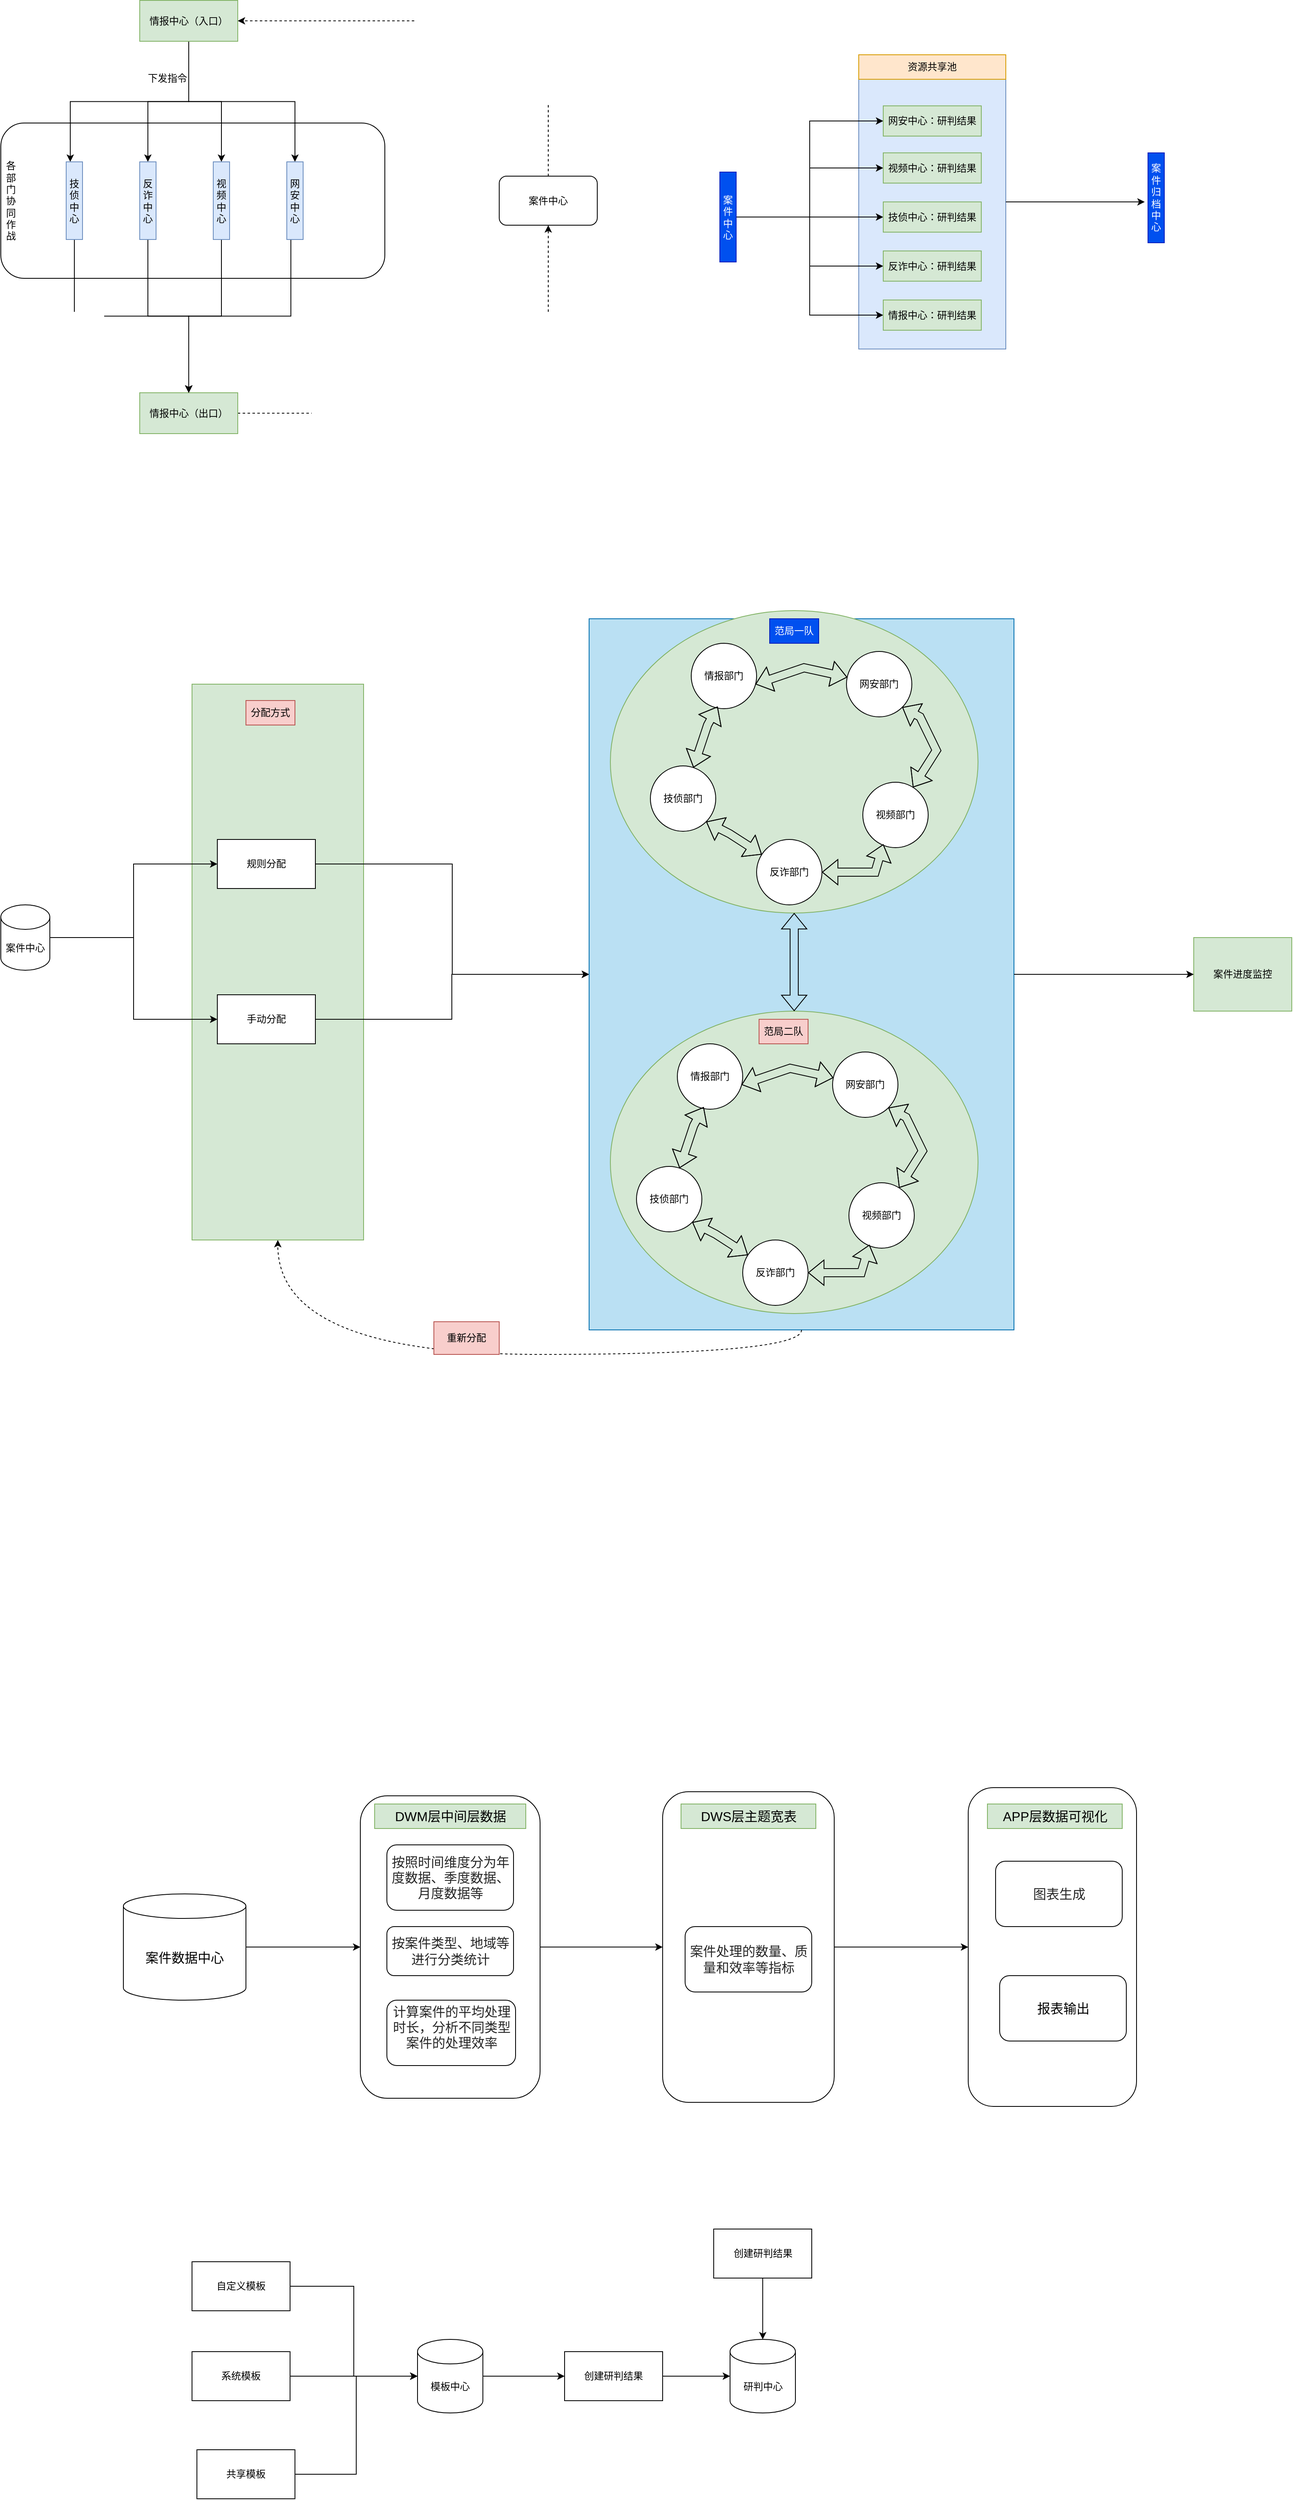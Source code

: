 <mxfile version="24.7.10">
  <diagram name="第 1 页" id="JnWYHwMbW09woVLGBv2Q">
    <mxGraphModel dx="2377" dy="1305" grid="1" gridSize="10" guides="1" tooltips="1" connect="1" arrows="1" fold="1" page="1" pageScale="1" pageWidth="827" pageHeight="1169" math="0" shadow="0">
      <root>
        <mxCell id="0" />
        <mxCell id="1" parent="0" />
        <mxCell id="lRYRJw88asEZBX9twJ6J-89" value="" style="rounded=0;whiteSpace=wrap;html=1;fillColor=#d5e8d4;strokeColor=#82b366;" parent="1" vertex="1">
          <mxGeometry x="484" y="1130" width="210" height="680" as="geometry" />
        </mxCell>
        <mxCell id="lRYRJw88asEZBX9twJ6J-29" value="" style="rounded=0;whiteSpace=wrap;html=1;fillColor=#dae8fc;strokeColor=#6c8ebf;" parent="1" vertex="1">
          <mxGeometry x="1300" y="360" width="180" height="360" as="geometry" />
        </mxCell>
        <mxCell id="lRYRJw88asEZBX9twJ6J-2" value="" style="rounded=1;whiteSpace=wrap;html=1;" parent="1" vertex="1">
          <mxGeometry x="250" y="443.5" width="470" height="190" as="geometry" />
        </mxCell>
        <mxCell id="lRYRJw88asEZBX9twJ6J-16" style="edgeStyle=orthogonalEdgeStyle;rounded=0;orthogonalLoop=1;jettySize=auto;html=1;exitX=0.5;exitY=1;exitDx=0;exitDy=0;entryX=0.25;entryY=0;entryDx=0;entryDy=0;" parent="1" source="lRYRJw88asEZBX9twJ6J-1" target="lRYRJw88asEZBX9twJ6J-4" edge="1">
          <mxGeometry relative="1" as="geometry" />
        </mxCell>
        <mxCell id="lRYRJw88asEZBX9twJ6J-17" style="edgeStyle=orthogonalEdgeStyle;rounded=0;orthogonalLoop=1;jettySize=auto;html=1;exitX=0.5;exitY=1;exitDx=0;exitDy=0;entryX=0.5;entryY=0;entryDx=0;entryDy=0;" parent="1" source="lRYRJw88asEZBX9twJ6J-1" target="lRYRJw88asEZBX9twJ6J-5" edge="1">
          <mxGeometry relative="1" as="geometry" />
        </mxCell>
        <mxCell id="lRYRJw88asEZBX9twJ6J-18" style="edgeStyle=orthogonalEdgeStyle;rounded=0;orthogonalLoop=1;jettySize=auto;html=1;exitX=0.5;exitY=1;exitDx=0;exitDy=0;entryX=0.5;entryY=0;entryDx=0;entryDy=0;" parent="1" source="lRYRJw88asEZBX9twJ6J-1" target="lRYRJw88asEZBX9twJ6J-6" edge="1">
          <mxGeometry relative="1" as="geometry" />
        </mxCell>
        <mxCell id="lRYRJw88asEZBX9twJ6J-19" style="edgeStyle=orthogonalEdgeStyle;rounded=0;orthogonalLoop=1;jettySize=auto;html=1;exitX=0.5;exitY=1;exitDx=0;exitDy=0;entryX=0.5;entryY=0;entryDx=0;entryDy=0;" parent="1" source="lRYRJw88asEZBX9twJ6J-1" target="lRYRJw88asEZBX9twJ6J-7" edge="1">
          <mxGeometry relative="1" as="geometry" />
        </mxCell>
        <mxCell id="lRYRJw88asEZBX9twJ6J-1" value="情报中心（入口）" style="rounded=0;whiteSpace=wrap;html=1;fillColor=#d5e8d4;strokeColor=#82b366;" parent="1" vertex="1">
          <mxGeometry x="420" y="293.5" width="120" height="50" as="geometry" />
        </mxCell>
        <mxCell id="lRYRJw88asEZBX9twJ6J-15" style="edgeStyle=orthogonalEdgeStyle;rounded=0;orthogonalLoop=1;jettySize=auto;html=1;exitX=1;exitY=0.5;exitDx=0;exitDy=0;entryX=0.5;entryY=1;entryDx=0;entryDy=0;dashed=1;" parent="1" source="lRYRJw88asEZBX9twJ6J-3" target="lRYRJw88asEZBX9twJ6J-10" edge="1">
          <mxGeometry relative="1" as="geometry" />
        </mxCell>
        <mxCell id="lRYRJw88asEZBX9twJ6J-3" value="情报中心（出口）" style="rounded=0;whiteSpace=wrap;html=1;fillColor=#d5e8d4;strokeColor=#82b366;" parent="1" vertex="1">
          <mxGeometry x="420" y="773.5" width="120" height="50" as="geometry" />
        </mxCell>
        <mxCell id="lRYRJw88asEZBX9twJ6J-21" style="edgeStyle=orthogonalEdgeStyle;rounded=0;orthogonalLoop=1;jettySize=auto;html=1;exitX=0.5;exitY=1;exitDx=0;exitDy=0;" parent="1" source="lRYRJw88asEZBX9twJ6J-4" target="lRYRJw88asEZBX9twJ6J-3" edge="1">
          <mxGeometry relative="1" as="geometry">
            <mxPoint x="470" y="753.5" as="targetPoint" />
          </mxGeometry>
        </mxCell>
        <mxCell id="lRYRJw88asEZBX9twJ6J-4" value="技侦中心" style="rounded=0;whiteSpace=wrap;html=1;fillColor=#dae8fc;strokeColor=#6c8ebf;" parent="1" vertex="1">
          <mxGeometry x="330" y="491" width="20" height="95" as="geometry" />
        </mxCell>
        <mxCell id="lRYRJw88asEZBX9twJ6J-22" style="edgeStyle=orthogonalEdgeStyle;rounded=0;orthogonalLoop=1;jettySize=auto;html=1;exitX=0.5;exitY=1;exitDx=0;exitDy=0;entryX=0.5;entryY=0;entryDx=0;entryDy=0;" parent="1" source="lRYRJw88asEZBX9twJ6J-5" target="lRYRJw88asEZBX9twJ6J-3" edge="1">
          <mxGeometry relative="1" as="geometry" />
        </mxCell>
        <mxCell id="lRYRJw88asEZBX9twJ6J-5" value="反诈中心" style="rounded=0;whiteSpace=wrap;html=1;fillColor=#dae8fc;strokeColor=#6c8ebf;" parent="1" vertex="1">
          <mxGeometry x="420" y="491" width="20" height="95" as="geometry" />
        </mxCell>
        <mxCell id="lRYRJw88asEZBX9twJ6J-23" style="edgeStyle=orthogonalEdgeStyle;rounded=0;orthogonalLoop=1;jettySize=auto;html=1;exitX=0.5;exitY=1;exitDx=0;exitDy=0;" parent="1" source="lRYRJw88asEZBX9twJ6J-6" target="lRYRJw88asEZBX9twJ6J-3" edge="1">
          <mxGeometry relative="1" as="geometry" />
        </mxCell>
        <mxCell id="lRYRJw88asEZBX9twJ6J-6" value="视频中心" style="rounded=0;whiteSpace=wrap;html=1;fillColor=#dae8fc;strokeColor=#6c8ebf;" parent="1" vertex="1">
          <mxGeometry x="510" y="491" width="20" height="95" as="geometry" />
        </mxCell>
        <mxCell id="lRYRJw88asEZBX9twJ6J-25" style="edgeStyle=orthogonalEdgeStyle;rounded=0;orthogonalLoop=1;jettySize=auto;html=1;exitX=0.25;exitY=1;exitDx=0;exitDy=0;" parent="1" source="lRYRJw88asEZBX9twJ6J-7" target="lRYRJw88asEZBX9twJ6J-3" edge="1">
          <mxGeometry relative="1" as="geometry" />
        </mxCell>
        <mxCell id="lRYRJw88asEZBX9twJ6J-7" value="网安中心" style="rounded=0;whiteSpace=wrap;html=1;fillColor=#dae8fc;strokeColor=#6c8ebf;" parent="1" vertex="1">
          <mxGeometry x="600" y="491" width="20" height="95" as="geometry" />
        </mxCell>
        <mxCell id="lRYRJw88asEZBX9twJ6J-9" value="各部门协同作战" style="text;html=1;align=center;verticalAlign=middle;whiteSpace=wrap;rounded=0;" parent="1" vertex="1">
          <mxGeometry x="260" y="493.5" width="5" height="90" as="geometry" />
        </mxCell>
        <mxCell id="lRYRJw88asEZBX9twJ6J-12" style="edgeStyle=orthogonalEdgeStyle;rounded=0;orthogonalLoop=1;jettySize=auto;html=1;exitX=0.5;exitY=0;exitDx=0;exitDy=0;entryX=1;entryY=0.5;entryDx=0;entryDy=0;dashed=1;" parent="1" source="lRYRJw88asEZBX9twJ6J-10" target="lRYRJw88asEZBX9twJ6J-1" edge="1">
          <mxGeometry relative="1" as="geometry" />
        </mxCell>
        <mxCell id="lRYRJw88asEZBX9twJ6J-10" value="案件中心" style="rounded=1;whiteSpace=wrap;html=1;" parent="1" vertex="1">
          <mxGeometry x="860" y="508.5" width="120" height="60" as="geometry" />
        </mxCell>
        <mxCell id="lRYRJw88asEZBX9twJ6J-20" value="下发指令" style="text;html=1;align=center;verticalAlign=middle;whiteSpace=wrap;rounded=0;" parent="1" vertex="1">
          <mxGeometry x="424" y="373.5" width="60" height="30" as="geometry" />
        </mxCell>
        <mxCell id="lRYRJw88asEZBX9twJ6J-40" style="edgeStyle=orthogonalEdgeStyle;rounded=0;orthogonalLoop=1;jettySize=auto;html=1;exitX=1;exitY=0.5;exitDx=0;exitDy=0;entryX=0;entryY=0.5;entryDx=0;entryDy=0;" parent="1" source="lRYRJw88asEZBX9twJ6J-26" target="lRYRJw88asEZBX9twJ6J-31" edge="1">
          <mxGeometry relative="1" as="geometry" />
        </mxCell>
        <mxCell id="lRYRJw88asEZBX9twJ6J-41" style="edgeStyle=orthogonalEdgeStyle;rounded=0;orthogonalLoop=1;jettySize=auto;html=1;exitX=1;exitY=0.5;exitDx=0;exitDy=0;entryX=0;entryY=0.5;entryDx=0;entryDy=0;" parent="1" source="lRYRJw88asEZBX9twJ6J-26" target="lRYRJw88asEZBX9twJ6J-32" edge="1">
          <mxGeometry relative="1" as="geometry" />
        </mxCell>
        <mxCell id="lRYRJw88asEZBX9twJ6J-42" style="edgeStyle=orthogonalEdgeStyle;rounded=0;orthogonalLoop=1;jettySize=auto;html=1;exitX=1;exitY=0.5;exitDx=0;exitDy=0;entryX=0;entryY=0.5;entryDx=0;entryDy=0;" parent="1" source="lRYRJw88asEZBX9twJ6J-26" target="lRYRJw88asEZBX9twJ6J-33" edge="1">
          <mxGeometry relative="1" as="geometry" />
        </mxCell>
        <mxCell id="lRYRJw88asEZBX9twJ6J-43" style="edgeStyle=orthogonalEdgeStyle;rounded=0;orthogonalLoop=1;jettySize=auto;html=1;exitX=1;exitY=0.5;exitDx=0;exitDy=0;entryX=0;entryY=0.5;entryDx=0;entryDy=0;" parent="1" source="lRYRJw88asEZBX9twJ6J-26" target="lRYRJw88asEZBX9twJ6J-34" edge="1">
          <mxGeometry relative="1" as="geometry" />
        </mxCell>
        <mxCell id="lRYRJw88asEZBX9twJ6J-44" style="edgeStyle=orthogonalEdgeStyle;rounded=0;orthogonalLoop=1;jettySize=auto;html=1;exitX=1;exitY=0.5;exitDx=0;exitDy=0;entryX=0;entryY=0.5;entryDx=0;entryDy=0;" parent="1" source="lRYRJw88asEZBX9twJ6J-26" target="lRYRJw88asEZBX9twJ6J-35" edge="1">
          <mxGeometry relative="1" as="geometry" />
        </mxCell>
        <mxCell id="lRYRJw88asEZBX9twJ6J-26" value="案件中心" style="rounded=0;whiteSpace=wrap;html=1;fillColor=#0050ef;strokeColor=#001DBC;fontColor=#ffffff;" parent="1" vertex="1">
          <mxGeometry x="1130" y="503.5" width="20" height="110" as="geometry" />
        </mxCell>
        <mxCell id="lRYRJw88asEZBX9twJ6J-38" style="edgeStyle=orthogonalEdgeStyle;rounded=0;orthogonalLoop=1;jettySize=auto;html=1;exitX=1;exitY=0.5;exitDx=0;exitDy=0;" parent="1" source="lRYRJw88asEZBX9twJ6J-29" edge="1">
          <mxGeometry relative="1" as="geometry">
            <mxPoint x="1650" y="540" as="targetPoint" />
          </mxGeometry>
        </mxCell>
        <mxCell id="lRYRJw88asEZBX9twJ6J-30" value="资源共享池" style="rounded=0;whiteSpace=wrap;html=1;fillColor=#ffe6cc;strokeColor=#d79b00;" parent="1" vertex="1">
          <mxGeometry x="1300" y="360" width="180" height="30" as="geometry" />
        </mxCell>
        <mxCell id="lRYRJw88asEZBX9twJ6J-31" value="网安中心：研判结果" style="rounded=0;whiteSpace=wrap;html=1;fillColor=#d5e8d4;strokeColor=#82b366;" parent="1" vertex="1">
          <mxGeometry x="1330" y="422.5" width="120" height="37" as="geometry" />
        </mxCell>
        <mxCell id="lRYRJw88asEZBX9twJ6J-32" value="视频中心：研判结果" style="rounded=0;whiteSpace=wrap;html=1;fillColor=#d5e8d4;strokeColor=#82b366;" parent="1" vertex="1">
          <mxGeometry x="1330" y="480" width="120" height="37" as="geometry" />
        </mxCell>
        <mxCell id="lRYRJw88asEZBX9twJ6J-33" value="技侦中心：研判结果" style="rounded=0;whiteSpace=wrap;html=1;fillColor=#d5e8d4;strokeColor=#82b366;" parent="1" vertex="1">
          <mxGeometry x="1330" y="540" width="120" height="37" as="geometry" />
        </mxCell>
        <mxCell id="lRYRJw88asEZBX9twJ6J-34" value="反诈中心：研判结果" style="rounded=0;whiteSpace=wrap;html=1;fillColor=#d5e8d4;strokeColor=#82b366;" parent="1" vertex="1">
          <mxGeometry x="1330" y="600" width="120" height="37" as="geometry" />
        </mxCell>
        <mxCell id="lRYRJw88asEZBX9twJ6J-35" value="情报中心：研判结果" style="rounded=0;whiteSpace=wrap;html=1;fillColor=#d5e8d4;strokeColor=#82b366;" parent="1" vertex="1">
          <mxGeometry x="1330" y="660" width="120" height="37" as="geometry" />
        </mxCell>
        <mxCell id="lRYRJw88asEZBX9twJ6J-37" value="案件&lt;div&gt;归档中心&lt;/div&gt;" style="rounded=0;whiteSpace=wrap;html=1;fillColor=#0050ef;strokeColor=#001DBC;fontColor=#ffffff;" parent="1" vertex="1">
          <mxGeometry x="1654" y="480" width="20" height="110" as="geometry" />
        </mxCell>
        <mxCell id="lRYRJw88asEZBX9twJ6J-48" style="edgeStyle=orthogonalEdgeStyle;rounded=0;orthogonalLoop=1;jettySize=auto;html=1;exitX=1;exitY=0.5;exitDx=0;exitDy=0;exitPerimeter=0;entryX=0;entryY=0.5;entryDx=0;entryDy=0;" parent="1" source="lRYRJw88asEZBX9twJ6J-47" target="lRYRJw88asEZBX9twJ6J-49" edge="1">
          <mxGeometry relative="1" as="geometry">
            <mxPoint x="485" y="1439.895" as="targetPoint" />
          </mxGeometry>
        </mxCell>
        <mxCell id="lRYRJw88asEZBX9twJ6J-51" style="edgeStyle=orthogonalEdgeStyle;rounded=0;orthogonalLoop=1;jettySize=auto;html=1;exitX=1;exitY=0.5;exitDx=0;exitDy=0;exitPerimeter=0;entryX=0;entryY=0.5;entryDx=0;entryDy=0;" parent="1" source="lRYRJw88asEZBX9twJ6J-47" target="lRYRJw88asEZBX9twJ6J-50" edge="1">
          <mxGeometry relative="1" as="geometry" />
        </mxCell>
        <mxCell id="lRYRJw88asEZBX9twJ6J-47" value="案件中心" style="shape=cylinder3;whiteSpace=wrap;html=1;boundedLbl=1;backgroundOutline=1;size=15;" parent="1" vertex="1">
          <mxGeometry x="250" y="1400" width="60" height="80" as="geometry" />
        </mxCell>
        <mxCell id="lRYRJw88asEZBX9twJ6J-87" style="edgeStyle=orthogonalEdgeStyle;rounded=0;orthogonalLoop=1;jettySize=auto;html=1;exitX=1;exitY=0.5;exitDx=0;exitDy=0;" parent="1" source="lRYRJw88asEZBX9twJ6J-49" target="lRYRJw88asEZBX9twJ6J-85" edge="1">
          <mxGeometry relative="1" as="geometry" />
        </mxCell>
        <mxCell id="lRYRJw88asEZBX9twJ6J-49" value="规则分配" style="rounded=0;whiteSpace=wrap;html=1;" parent="1" vertex="1">
          <mxGeometry x="515" y="1320" width="120" height="60" as="geometry" />
        </mxCell>
        <mxCell id="lRYRJw88asEZBX9twJ6J-88" style="edgeStyle=orthogonalEdgeStyle;rounded=0;orthogonalLoop=1;jettySize=auto;html=1;exitX=1;exitY=0.5;exitDx=0;exitDy=0;entryX=0;entryY=0.5;entryDx=0;entryDy=0;" parent="1" source="lRYRJw88asEZBX9twJ6J-50" target="lRYRJw88asEZBX9twJ6J-85" edge="1">
          <mxGeometry relative="1" as="geometry">
            <Array as="points">
              <mxPoint x="802" y="1540" />
              <mxPoint x="802" y="1485" />
            </Array>
          </mxGeometry>
        </mxCell>
        <mxCell id="lRYRJw88asEZBX9twJ6J-50" value="手动分配" style="rounded=0;whiteSpace=wrap;html=1;" parent="1" vertex="1">
          <mxGeometry x="515" y="1510" width="120" height="60" as="geometry" />
        </mxCell>
        <mxCell id="lRYRJw88asEZBX9twJ6J-86" value="" style="group" parent="1" vertex="1" connectable="0">
          <mxGeometry x="970" y="1040" width="520" height="880" as="geometry" />
        </mxCell>
        <mxCell id="lRYRJw88asEZBX9twJ6J-85" value="" style="rounded=0;whiteSpace=wrap;html=1;fillColor=#BAE0F3;fontColor=#ffffff;strokeColor=#006EAF;" parent="lRYRJw88asEZBX9twJ6J-86" vertex="1">
          <mxGeometry y="10" width="520" height="870" as="geometry" />
        </mxCell>
        <mxCell id="lRYRJw88asEZBX9twJ6J-53" value="" style="ellipse;whiteSpace=wrap;html=1;fillColor=#d5e8d4;strokeColor=#82b366;" parent="lRYRJw88asEZBX9twJ6J-86" vertex="1">
          <mxGeometry x="26" width="450" height="370" as="geometry" />
        </mxCell>
        <mxCell id="lRYRJw88asEZBX9twJ6J-54" value="情报部门" style="ellipse;whiteSpace=wrap;html=1;aspect=fixed;" parent="lRYRJw88asEZBX9twJ6J-86" vertex="1">
          <mxGeometry x="125" y="40" width="80" height="80" as="geometry" />
        </mxCell>
        <mxCell id="lRYRJw88asEZBX9twJ6J-55" value="网安部门" style="ellipse;whiteSpace=wrap;html=1;aspect=fixed;" parent="lRYRJw88asEZBX9twJ6J-86" vertex="1">
          <mxGeometry x="315" y="50" width="80" height="80" as="geometry" />
        </mxCell>
        <mxCell id="lRYRJw88asEZBX9twJ6J-56" value="视频部门" style="ellipse;whiteSpace=wrap;html=1;aspect=fixed;" parent="lRYRJw88asEZBX9twJ6J-86" vertex="1">
          <mxGeometry x="335" y="210" width="80" height="80" as="geometry" />
        </mxCell>
        <mxCell id="lRYRJw88asEZBX9twJ6J-57" value="反诈部门" style="ellipse;whiteSpace=wrap;html=1;aspect=fixed;" parent="lRYRJw88asEZBX9twJ6J-86" vertex="1">
          <mxGeometry x="205" y="280" width="80" height="80" as="geometry" />
        </mxCell>
        <mxCell id="lRYRJw88asEZBX9twJ6J-58" value="技侦部门" style="ellipse;whiteSpace=wrap;html=1;aspect=fixed;" parent="lRYRJw88asEZBX9twJ6J-86" vertex="1">
          <mxGeometry x="75" y="190" width="80" height="80" as="geometry" />
        </mxCell>
        <mxCell id="lRYRJw88asEZBX9twJ6J-64" value="" style="shape=flexArrow;endArrow=classic;startArrow=classic;html=1;rounded=0;entryX=0.404;entryY=0.968;entryDx=0;entryDy=0;entryPerimeter=0;" parent="lRYRJw88asEZBX9twJ6J-86" source="lRYRJw88asEZBX9twJ6J-58" target="lRYRJw88asEZBX9twJ6J-54" edge="1">
          <mxGeometry width="100" height="100" relative="1" as="geometry">
            <mxPoint x="45" y="230" as="sourcePoint" />
            <mxPoint x="145" y="130" as="targetPoint" />
            <Array as="points">
              <mxPoint x="145" y="140" />
            </Array>
          </mxGeometry>
        </mxCell>
        <mxCell id="lRYRJw88asEZBX9twJ6J-65" value="" style="shape=flexArrow;endArrow=classic;startArrow=classic;html=1;rounded=0;exitX=0.983;exitY=0.626;exitDx=0;exitDy=0;exitPerimeter=0;" parent="lRYRJw88asEZBX9twJ6J-86" source="lRYRJw88asEZBX9twJ6J-54" target="lRYRJw88asEZBX9twJ6J-55" edge="1">
          <mxGeometry width="100" height="100" relative="1" as="geometry">
            <mxPoint x="246" y="155" as="sourcePoint" />
            <mxPoint x="275" y="80" as="targetPoint" />
            <Array as="points">
              <mxPoint x="263" y="70" />
            </Array>
          </mxGeometry>
        </mxCell>
        <mxCell id="lRYRJw88asEZBX9twJ6J-67" value="" style="shape=flexArrow;endArrow=classic;startArrow=classic;html=1;rounded=0;entryX=1;entryY=1;entryDx=0;entryDy=0;" parent="lRYRJw88asEZBX9twJ6J-86" source="lRYRJw88asEZBX9twJ6J-56" target="lRYRJw88asEZBX9twJ6J-55" edge="1">
          <mxGeometry width="100" height="100" relative="1" as="geometry">
            <mxPoint x="395" y="200" as="sourcePoint" />
            <mxPoint x="415" y="147.5" as="targetPoint" />
            <Array as="points">
              <mxPoint x="425" y="171" />
              <mxPoint x="405" y="130" />
            </Array>
          </mxGeometry>
        </mxCell>
        <mxCell id="lRYRJw88asEZBX9twJ6J-68" value="" style="shape=flexArrow;endArrow=classic;startArrow=classic;html=1;rounded=0;entryX=1;entryY=1;entryDx=0;entryDy=0;" parent="lRYRJw88asEZBX9twJ6J-86" source="lRYRJw88asEZBX9twJ6J-57" target="lRYRJw88asEZBX9twJ6J-58" edge="1">
          <mxGeometry width="100" height="100" relative="1" as="geometry">
            <mxPoint x="155" y="325" as="sourcePoint" />
            <mxPoint x="184" y="250" as="targetPoint" />
            <Array as="points">
              <mxPoint x="172" y="273" />
            </Array>
          </mxGeometry>
        </mxCell>
        <mxCell id="lRYRJw88asEZBX9twJ6J-69" value="" style="shape=flexArrow;endArrow=classic;startArrow=classic;html=1;rounded=0;entryX=1;entryY=0.5;entryDx=0;entryDy=0;exitX=0.314;exitY=0.948;exitDx=0;exitDy=0;exitPerimeter=0;" parent="lRYRJw88asEZBX9twJ6J-86" source="lRYRJw88asEZBX9twJ6J-56" target="lRYRJw88asEZBX9twJ6J-57" edge="1">
          <mxGeometry width="100" height="100" relative="1" as="geometry">
            <mxPoint x="389" y="360" as="sourcePoint" />
            <mxPoint x="321" y="320" as="targetPoint" />
            <Array as="points">
              <mxPoint x="350" y="320" />
            </Array>
          </mxGeometry>
        </mxCell>
        <mxCell id="lRYRJw88asEZBX9twJ6J-70" value="" style="ellipse;whiteSpace=wrap;html=1;fillColor=#d5e8d4;strokeColor=#82b366;" parent="lRYRJw88asEZBX9twJ6J-86" vertex="1">
          <mxGeometry x="26" y="490" width="450" height="370" as="geometry" />
        </mxCell>
        <mxCell id="lRYRJw88asEZBX9twJ6J-71" value="情报部门" style="ellipse;whiteSpace=wrap;html=1;aspect=fixed;" parent="lRYRJw88asEZBX9twJ6J-86" vertex="1">
          <mxGeometry x="108" y="530" width="80" height="80" as="geometry" />
        </mxCell>
        <mxCell id="lRYRJw88asEZBX9twJ6J-72" value="网安部门" style="ellipse;whiteSpace=wrap;html=1;aspect=fixed;" parent="lRYRJw88asEZBX9twJ6J-86" vertex="1">
          <mxGeometry x="298" y="540" width="80" height="80" as="geometry" />
        </mxCell>
        <mxCell id="lRYRJw88asEZBX9twJ6J-73" value="视频部门" style="ellipse;whiteSpace=wrap;html=1;aspect=fixed;" parent="lRYRJw88asEZBX9twJ6J-86" vertex="1">
          <mxGeometry x="318" y="700" width="80" height="80" as="geometry" />
        </mxCell>
        <mxCell id="lRYRJw88asEZBX9twJ6J-74" value="反诈部门" style="ellipse;whiteSpace=wrap;html=1;aspect=fixed;" parent="lRYRJw88asEZBX9twJ6J-86" vertex="1">
          <mxGeometry x="188" y="770" width="80" height="80" as="geometry" />
        </mxCell>
        <mxCell id="lRYRJw88asEZBX9twJ6J-75" value="技侦部门" style="ellipse;whiteSpace=wrap;html=1;aspect=fixed;" parent="lRYRJw88asEZBX9twJ6J-86" vertex="1">
          <mxGeometry x="58" y="680" width="80" height="80" as="geometry" />
        </mxCell>
        <mxCell id="lRYRJw88asEZBX9twJ6J-76" value="" style="shape=flexArrow;endArrow=classic;startArrow=classic;html=1;rounded=0;entryX=0.404;entryY=0.968;entryDx=0;entryDy=0;entryPerimeter=0;" parent="lRYRJw88asEZBX9twJ6J-86" source="lRYRJw88asEZBX9twJ6J-75" target="lRYRJw88asEZBX9twJ6J-71" edge="1">
          <mxGeometry width="100" height="100" relative="1" as="geometry">
            <mxPoint x="28" y="720" as="sourcePoint" />
            <mxPoint x="128" y="620" as="targetPoint" />
            <Array as="points">
              <mxPoint x="128" y="630" />
            </Array>
          </mxGeometry>
        </mxCell>
        <mxCell id="lRYRJw88asEZBX9twJ6J-77" value="" style="shape=flexArrow;endArrow=classic;startArrow=classic;html=1;rounded=0;exitX=0.983;exitY=0.626;exitDx=0;exitDy=0;exitPerimeter=0;" parent="lRYRJw88asEZBX9twJ6J-86" source="lRYRJw88asEZBX9twJ6J-71" target="lRYRJw88asEZBX9twJ6J-72" edge="1">
          <mxGeometry width="100" height="100" relative="1" as="geometry">
            <mxPoint x="229" y="645" as="sourcePoint" />
            <mxPoint x="258" y="570" as="targetPoint" />
            <Array as="points">
              <mxPoint x="246" y="560" />
            </Array>
          </mxGeometry>
        </mxCell>
        <mxCell id="lRYRJw88asEZBX9twJ6J-78" value="" style="shape=flexArrow;endArrow=classic;startArrow=classic;html=1;rounded=0;entryX=1;entryY=1;entryDx=0;entryDy=0;" parent="lRYRJw88asEZBX9twJ6J-86" source="lRYRJw88asEZBX9twJ6J-73" target="lRYRJw88asEZBX9twJ6J-72" edge="1">
          <mxGeometry width="100" height="100" relative="1" as="geometry">
            <mxPoint x="378" y="690" as="sourcePoint" />
            <mxPoint x="398" y="637.5" as="targetPoint" />
            <Array as="points">
              <mxPoint x="408" y="661" />
              <mxPoint x="388" y="620" />
            </Array>
          </mxGeometry>
        </mxCell>
        <mxCell id="lRYRJw88asEZBX9twJ6J-79" value="" style="shape=flexArrow;endArrow=classic;startArrow=classic;html=1;rounded=0;entryX=1;entryY=1;entryDx=0;entryDy=0;" parent="lRYRJw88asEZBX9twJ6J-86" source="lRYRJw88asEZBX9twJ6J-74" target="lRYRJw88asEZBX9twJ6J-75" edge="1">
          <mxGeometry width="100" height="100" relative="1" as="geometry">
            <mxPoint x="138" y="815" as="sourcePoint" />
            <mxPoint x="167" y="740" as="targetPoint" />
            <Array as="points">
              <mxPoint x="155" y="763" />
            </Array>
          </mxGeometry>
        </mxCell>
        <mxCell id="lRYRJw88asEZBX9twJ6J-80" value="" style="shape=flexArrow;endArrow=classic;startArrow=classic;html=1;rounded=0;entryX=1;entryY=0.5;entryDx=0;entryDy=0;exitX=0.314;exitY=0.948;exitDx=0;exitDy=0;exitPerimeter=0;" parent="lRYRJw88asEZBX9twJ6J-86" source="lRYRJw88asEZBX9twJ6J-73" target="lRYRJw88asEZBX9twJ6J-74" edge="1">
          <mxGeometry width="100" height="100" relative="1" as="geometry">
            <mxPoint x="372" y="850" as="sourcePoint" />
            <mxPoint x="304" y="810" as="targetPoint" />
            <Array as="points">
              <mxPoint x="333" y="810" />
            </Array>
          </mxGeometry>
        </mxCell>
        <mxCell id="lRYRJw88asEZBX9twJ6J-81" value="范局二队" style="text;html=1;align=center;verticalAlign=middle;whiteSpace=wrap;rounded=0;fillColor=#f8cecc;strokeColor=#b85450;" parent="lRYRJw88asEZBX9twJ6J-86" vertex="1">
          <mxGeometry x="208" y="500" width="60" height="30" as="geometry" />
        </mxCell>
        <mxCell id="lRYRJw88asEZBX9twJ6J-82" value="范局一队" style="text;html=1;align=center;verticalAlign=middle;whiteSpace=wrap;rounded=0;fillColor=#0050ef;strokeColor=#001DBC;fontColor=#ffffff;" parent="lRYRJw88asEZBX9twJ6J-86" vertex="1">
          <mxGeometry x="221" y="10" width="60" height="30" as="geometry" />
        </mxCell>
        <mxCell id="lRYRJw88asEZBX9twJ6J-83" value="" style="shape=flexArrow;endArrow=classic;startArrow=classic;html=1;rounded=0;entryX=0.5;entryY=1;entryDx=0;entryDy=0;exitX=0.5;exitY=0;exitDx=0;exitDy=0;" parent="lRYRJw88asEZBX9twJ6J-86" source="lRYRJw88asEZBX9twJ6J-70" target="lRYRJw88asEZBX9twJ6J-53" edge="1">
          <mxGeometry width="100" height="100" relative="1" as="geometry">
            <mxPoint x="15" y="520" as="sourcePoint" />
            <mxPoint x="115" y="420" as="targetPoint" />
          </mxGeometry>
        </mxCell>
        <mxCell id="lRYRJw88asEZBX9twJ6J-90" value="分配方式" style="text;html=1;align=center;verticalAlign=middle;whiteSpace=wrap;rounded=0;fillColor=#f8cecc;strokeColor=#b85450;" parent="1" vertex="1">
          <mxGeometry x="550" y="1150" width="60" height="30" as="geometry" />
        </mxCell>
        <mxCell id="lRYRJw88asEZBX9twJ6J-92" style="edgeStyle=orthogonalEdgeStyle;rounded=0;orthogonalLoop=1;jettySize=auto;html=1;exitX=0.5;exitY=1;exitDx=0;exitDy=0;entryX=0.5;entryY=1;entryDx=0;entryDy=0;curved=1;dashed=1;" parent="1" source="lRYRJw88asEZBX9twJ6J-85" target="lRYRJw88asEZBX9twJ6J-89" edge="1">
          <mxGeometry relative="1" as="geometry">
            <Array as="points">
              <mxPoint x="1230" y="1950" />
              <mxPoint x="589" y="1950" />
            </Array>
          </mxGeometry>
        </mxCell>
        <mxCell id="lRYRJw88asEZBX9twJ6J-94" value="重新分配" style="text;html=1;align=center;verticalAlign=middle;whiteSpace=wrap;rounded=0;fillColor=#f8cecc;strokeColor=#b85450;" parent="1" vertex="1">
          <mxGeometry x="780" y="1910" width="80" height="40" as="geometry" />
        </mxCell>
        <mxCell id="lRYRJw88asEZBX9twJ6J-96" value="案件进度监控" style="rounded=0;whiteSpace=wrap;html=1;fillColor=#d5e8d4;strokeColor=#82b366;" parent="1" vertex="1">
          <mxGeometry x="1710" y="1440" width="120" height="90" as="geometry" />
        </mxCell>
        <mxCell id="lRYRJw88asEZBX9twJ6J-95" style="edgeStyle=orthogonalEdgeStyle;rounded=0;orthogonalLoop=1;jettySize=auto;html=1;exitX=1;exitY=0.5;exitDx=0;exitDy=0;entryX=0;entryY=0.5;entryDx=0;entryDy=0;" parent="1" source="lRYRJw88asEZBX9twJ6J-85" target="lRYRJw88asEZBX9twJ6J-96" edge="1">
          <mxGeometry relative="1" as="geometry">
            <mxPoint x="1680" y="1484.615" as="targetPoint" />
          </mxGeometry>
        </mxCell>
        <mxCell id="lRYRJw88asEZBX9twJ6J-106" style="edgeStyle=orthogonalEdgeStyle;rounded=0;orthogonalLoop=1;jettySize=auto;html=1;exitX=1;exitY=0.5;exitDx=0;exitDy=0;exitPerimeter=0;entryX=0;entryY=0.5;entryDx=0;entryDy=0;" parent="1" source="lRYRJw88asEZBX9twJ6J-97" target="lRYRJw88asEZBX9twJ6J-98" edge="1">
          <mxGeometry relative="1" as="geometry" />
        </mxCell>
        <mxCell id="lRYRJw88asEZBX9twJ6J-97" value="&lt;font style=&quot;font-size: 16px;&quot;&gt;案件数据中心&lt;/font&gt;" style="shape=cylinder3;whiteSpace=wrap;html=1;boundedLbl=1;backgroundOutline=1;size=15;" parent="1" vertex="1">
          <mxGeometry x="400" y="2610" width="150" height="130" as="geometry" />
        </mxCell>
        <mxCell id="lRYRJw88asEZBX9twJ6J-107" style="edgeStyle=orthogonalEdgeStyle;rounded=0;orthogonalLoop=1;jettySize=auto;html=1;exitX=1;exitY=0.5;exitDx=0;exitDy=0;entryX=0;entryY=0.5;entryDx=0;entryDy=0;" parent="1" source="lRYRJw88asEZBX9twJ6J-98" target="lRYRJw88asEZBX9twJ6J-99" edge="1">
          <mxGeometry relative="1" as="geometry" />
        </mxCell>
        <mxCell id="lRYRJw88asEZBX9twJ6J-98" value="" style="rounded=1;whiteSpace=wrap;html=1;" parent="1" vertex="1">
          <mxGeometry x="690" y="2490" width="220" height="370" as="geometry" />
        </mxCell>
        <mxCell id="lRYRJw88asEZBX9twJ6J-108" style="edgeStyle=orthogonalEdgeStyle;rounded=0;orthogonalLoop=1;jettySize=auto;html=1;exitX=1;exitY=0.5;exitDx=0;exitDy=0;" parent="1" source="lRYRJw88asEZBX9twJ6J-99" target="lRYRJw88asEZBX9twJ6J-100" edge="1">
          <mxGeometry relative="1" as="geometry" />
        </mxCell>
        <mxCell id="lRYRJw88asEZBX9twJ6J-99" value="" style="rounded=1;whiteSpace=wrap;html=1;" parent="1" vertex="1">
          <mxGeometry x="1060" y="2485" width="210" height="380" as="geometry" />
        </mxCell>
        <mxCell id="lRYRJw88asEZBX9twJ6J-100" value="" style="rounded=1;whiteSpace=wrap;html=1;" parent="1" vertex="1">
          <mxGeometry x="1434" y="2480" width="206" height="390" as="geometry" />
        </mxCell>
        <mxCell id="lRYRJw88asEZBX9twJ6J-101" value="&lt;font style=&quot;font-size: 16px;&quot;&gt;DWM层中间层数据&lt;/font&gt;" style="text;html=1;align=center;verticalAlign=middle;whiteSpace=wrap;rounded=0;fillColor=#d5e8d4;strokeColor=#82b366;" parent="1" vertex="1">
          <mxGeometry x="707.5" y="2500" width="185" height="30" as="geometry" />
        </mxCell>
        <mxCell id="lRYRJw88asEZBX9twJ6J-102" value="&lt;font style=&quot;font-size: 16px;&quot;&gt;DWS层主题宽表&lt;/font&gt;" style="text;html=1;align=center;verticalAlign=middle;whiteSpace=wrap;rounded=0;fillColor=#d5e8d4;strokeColor=#82b366;" parent="1" vertex="1">
          <mxGeometry x="1082.5" y="2500" width="165" height="30" as="geometry" />
        </mxCell>
        <mxCell id="lRYRJw88asEZBX9twJ6J-103" value="&lt;font style=&quot;font-size: 16px;&quot;&gt;APP层数据可视化&lt;/font&gt;" style="text;html=1;align=center;verticalAlign=middle;whiteSpace=wrap;rounded=0;fillColor=#d5e8d4;strokeColor=#82b366;" parent="1" vertex="1">
          <mxGeometry x="1457.5" y="2500" width="165" height="30" as="geometry" />
        </mxCell>
        <mxCell id="lRYRJw88asEZBX9twJ6J-104" value="&lt;span style=&quot;color: rgba(0, 0, 0, 0.85); font-family: Inter, -apple-system, BlinkMacSystemFont, &amp;quot;Segoe UI&amp;quot;, &amp;quot;SF Pro SC&amp;quot;, &amp;quot;SF Pro Display&amp;quot;, &amp;quot;SF Pro Icons&amp;quot;, &amp;quot;PingFang SC&amp;quot;, &amp;quot;Hiragino Sans GB&amp;quot;, &amp;quot;Microsoft YaHei&amp;quot;, &amp;quot;Helvetica Neue&amp;quot;, Helvetica, Arial, sans-serif; font-size: 16px; text-align: left; background-color: rgb(255, 255, 255);&quot;&gt;按照时间维度分为年度数据、季度数据、月度数据等&lt;/span&gt;" style="rounded=1;whiteSpace=wrap;html=1;" parent="1" vertex="1">
          <mxGeometry x="722.5" y="2550" width="155" height="80" as="geometry" />
        </mxCell>
        <mxCell id="lRYRJw88asEZBX9twJ6J-105" value="&lt;span style=&quot;color: rgba(0, 0, 0, 0.85); font-family: Inter, -apple-system, BlinkMacSystemFont, &amp;quot;Segoe UI&amp;quot;, &amp;quot;SF Pro SC&amp;quot;, &amp;quot;SF Pro Display&amp;quot;, &amp;quot;SF Pro Icons&amp;quot;, &amp;quot;PingFang SC&amp;quot;, &amp;quot;Hiragino Sans GB&amp;quot;, &amp;quot;Microsoft YaHei&amp;quot;, &amp;quot;Helvetica Neue&amp;quot;, Helvetica, Arial, sans-serif; font-size: 16px; text-align: left; background-color: rgb(255, 255, 255);&quot;&gt;按案件类型、地域等进行分类统计&lt;/span&gt;" style="rounded=1;whiteSpace=wrap;html=1;" parent="1" vertex="1">
          <mxGeometry x="722.5" y="2650" width="155" height="60" as="geometry" />
        </mxCell>
        <mxCell id="lRYRJw88asEZBX9twJ6J-110" value="&lt;span style=&quot;color: rgba(0, 0, 0, 0.85); font-family: Inter, -apple-system, BlinkMacSystemFont, &amp;quot;Segoe UI&amp;quot;, &amp;quot;SF Pro SC&amp;quot;, &amp;quot;SF Pro Display&amp;quot;, &amp;quot;SF Pro Icons&amp;quot;, &amp;quot;PingFang SC&amp;quot;, &amp;quot;Hiragino Sans GB&amp;quot;, &amp;quot;Microsoft YaHei&amp;quot;, &amp;quot;Helvetica Neue&amp;quot;, Helvetica, Arial, sans-serif; font-size: 16px; text-align: left; background-color: rgb(255, 255, 255);&quot;&gt;图表生成&lt;/span&gt;" style="rounded=1;whiteSpace=wrap;html=1;" parent="1" vertex="1">
          <mxGeometry x="1467.5" y="2570" width="155" height="80" as="geometry" />
        </mxCell>
        <mxCell id="lRYRJw88asEZBX9twJ6J-111" value="&lt;div style=&quot;text-align: left;&quot;&gt;&lt;font face=&quot;Inter, -apple-system, BlinkMacSystemFont, Segoe UI, SF Pro SC, SF Pro Display, SF Pro Icons, PingFang SC, Hiragino Sans GB, Microsoft YaHei, Helvetica Neue, Helvetica, Arial, sans-serif&quot;&gt;&lt;span style=&quot;font-size: 16px; background-color: rgb(255, 255, 255);&quot;&gt;报表输出&lt;/span&gt;&lt;/font&gt;&lt;/div&gt;" style="rounded=1;whiteSpace=wrap;html=1;" parent="1" vertex="1">
          <mxGeometry x="1472.5" y="2710" width="155" height="80" as="geometry" />
        </mxCell>
        <mxCell id="lRYRJw88asEZBX9twJ6J-112" value="&lt;span style=&quot;color: rgba(0, 0, 0, 0.85); font-family: Inter, -apple-system, BlinkMacSystemFont, &amp;quot;Segoe UI&amp;quot;, &amp;quot;SF Pro SC&amp;quot;, &amp;quot;SF Pro Display&amp;quot;, &amp;quot;SF Pro Icons&amp;quot;, &amp;quot;PingFang SC&amp;quot;, &amp;quot;Hiragino Sans GB&amp;quot;, &amp;quot;Microsoft YaHei&amp;quot;, &amp;quot;Helvetica Neue&amp;quot;, Helvetica, Arial, sans-serif; font-size: 16px; text-align: left; background-color: rgb(255, 255, 255);&quot;&gt;案件处理的数量、质量和效率等指标&lt;/span&gt;" style="rounded=1;whiteSpace=wrap;html=1;" parent="1" vertex="1">
          <mxGeometry x="1087.5" y="2650" width="155" height="80" as="geometry" />
        </mxCell>
        <mxCell id="lRYRJw88asEZBX9twJ6J-114" value="&#xa;&lt;span style=&quot;color: rgba(0, 0, 0, 0.85); font-family: Inter, -apple-system, BlinkMacSystemFont, &amp;quot;Segoe UI&amp;quot;, &amp;quot;SF Pro SC&amp;quot;, &amp;quot;SF Pro Display&amp;quot;, &amp;quot;SF Pro Icons&amp;quot;, &amp;quot;PingFang SC&amp;quot;, &amp;quot;Hiragino Sans GB&amp;quot;, &amp;quot;Microsoft YaHei&amp;quot;, &amp;quot;Helvetica Neue&amp;quot;, Helvetica, Arial, sans-serif; font-size: 16px; font-style: normal; font-variant-ligatures: normal; font-variant-caps: normal; font-weight: 400; letter-spacing: normal; orphans: 2; text-align: left; text-indent: 0px; text-transform: none; widows: 2; word-spacing: 0px; -webkit-text-stroke-width: 0px; white-space: normal; background-color: rgb(255, 255, 255); text-decoration-thickness: initial; text-decoration-style: initial; text-decoration-color: initial; display: inline !important; float: none;&quot;&gt;计算案件的平均处理时长，分析不同类型案件的处理效率&lt;/span&gt;&#xa;&#xa;" style="rounded=1;whiteSpace=wrap;html=1;" parent="1" vertex="1">
          <mxGeometry x="722.5" y="2740" width="157.5" height="80" as="geometry" />
        </mxCell>
        <mxCell id="rEiwxzGcd5t1e-fCDFQv-24" style="edgeStyle=orthogonalEdgeStyle;rounded=0;orthogonalLoop=1;jettySize=auto;html=1;exitX=1;exitY=0.5;exitDx=0;exitDy=0;exitPerimeter=0;" edge="1" parent="1" source="rEiwxzGcd5t1e-fCDFQv-1" target="rEiwxzGcd5t1e-fCDFQv-11">
          <mxGeometry relative="1" as="geometry" />
        </mxCell>
        <mxCell id="rEiwxzGcd5t1e-fCDFQv-1" value="模板中心" style="shape=cylinder3;whiteSpace=wrap;html=1;boundedLbl=1;backgroundOutline=1;size=15;" vertex="1" parent="1">
          <mxGeometry x="760" y="3155" width="80" height="90" as="geometry" />
        </mxCell>
        <mxCell id="rEiwxzGcd5t1e-fCDFQv-2" value="研判中心" style="shape=cylinder3;whiteSpace=wrap;html=1;boundedLbl=1;backgroundOutline=1;size=15;" vertex="1" parent="1">
          <mxGeometry x="1142.5" y="3155" width="80" height="90" as="geometry" />
        </mxCell>
        <mxCell id="rEiwxzGcd5t1e-fCDFQv-4" value="自定义模板" style="whiteSpace=wrap;html=1;" vertex="1" parent="1">
          <mxGeometry x="484" y="3060" width="120" height="60" as="geometry" />
        </mxCell>
        <mxCell id="rEiwxzGcd5t1e-fCDFQv-22" style="edgeStyle=orthogonalEdgeStyle;rounded=0;orthogonalLoop=1;jettySize=auto;html=1;exitX=1;exitY=0.5;exitDx=0;exitDy=0;entryX=0;entryY=0.5;entryDx=0;entryDy=0;entryPerimeter=0;" edge="1" parent="1" source="rEiwxzGcd5t1e-fCDFQv-7" target="rEiwxzGcd5t1e-fCDFQv-1">
          <mxGeometry relative="1" as="geometry">
            <mxPoint x="750" y="3180" as="targetPoint" />
          </mxGeometry>
        </mxCell>
        <mxCell id="rEiwxzGcd5t1e-fCDFQv-7" value="系统模板" style="whiteSpace=wrap;html=1;" vertex="1" parent="1">
          <mxGeometry x="484" y="3170" width="120" height="60" as="geometry" />
        </mxCell>
        <mxCell id="rEiwxzGcd5t1e-fCDFQv-8" value="共享模板" style="whiteSpace=wrap;html=1;" vertex="1" parent="1">
          <mxGeometry x="490" y="3290" width="120" height="60" as="geometry" />
        </mxCell>
        <mxCell id="rEiwxzGcd5t1e-fCDFQv-25" style="edgeStyle=orthogonalEdgeStyle;rounded=0;orthogonalLoop=1;jettySize=auto;html=1;exitX=1;exitY=0.5;exitDx=0;exitDy=0;" edge="1" parent="1" source="rEiwxzGcd5t1e-fCDFQv-11" target="rEiwxzGcd5t1e-fCDFQv-2">
          <mxGeometry relative="1" as="geometry" />
        </mxCell>
        <mxCell id="rEiwxzGcd5t1e-fCDFQv-11" value="创建研判结果" style="whiteSpace=wrap;html=1;" vertex="1" parent="1">
          <mxGeometry x="940" y="3170" width="120" height="60" as="geometry" />
        </mxCell>
        <mxCell id="rEiwxzGcd5t1e-fCDFQv-18" value="创建研判结果" style="rounded=0;whiteSpace=wrap;html=1;" vertex="1" parent="1">
          <mxGeometry x="1122.5" y="3020" width="120" height="60" as="geometry" />
        </mxCell>
        <mxCell id="rEiwxzGcd5t1e-fCDFQv-21" style="edgeStyle=orthogonalEdgeStyle;rounded=0;orthogonalLoop=1;jettySize=auto;html=1;exitX=1;exitY=0.5;exitDx=0;exitDy=0;entryX=0;entryY=0.5;entryDx=0;entryDy=0;entryPerimeter=0;" edge="1" parent="1" source="rEiwxzGcd5t1e-fCDFQv-4" target="rEiwxzGcd5t1e-fCDFQv-1">
          <mxGeometry relative="1" as="geometry" />
        </mxCell>
        <mxCell id="rEiwxzGcd5t1e-fCDFQv-23" style="edgeStyle=orthogonalEdgeStyle;rounded=0;orthogonalLoop=1;jettySize=auto;html=1;exitX=1;exitY=0.5;exitDx=0;exitDy=0;entryX=0;entryY=0.5;entryDx=0;entryDy=0;entryPerimeter=0;" edge="1" parent="1" source="rEiwxzGcd5t1e-fCDFQv-8" target="rEiwxzGcd5t1e-fCDFQv-1">
          <mxGeometry relative="1" as="geometry" />
        </mxCell>
        <mxCell id="rEiwxzGcd5t1e-fCDFQv-26" style="edgeStyle=orthogonalEdgeStyle;rounded=0;orthogonalLoop=1;jettySize=auto;html=1;exitX=0.5;exitY=1;exitDx=0;exitDy=0;entryX=0.5;entryY=0;entryDx=0;entryDy=0;entryPerimeter=0;" edge="1" parent="1" source="rEiwxzGcd5t1e-fCDFQv-18" target="rEiwxzGcd5t1e-fCDFQv-2">
          <mxGeometry relative="1" as="geometry" />
        </mxCell>
      </root>
    </mxGraphModel>
  </diagram>
</mxfile>
